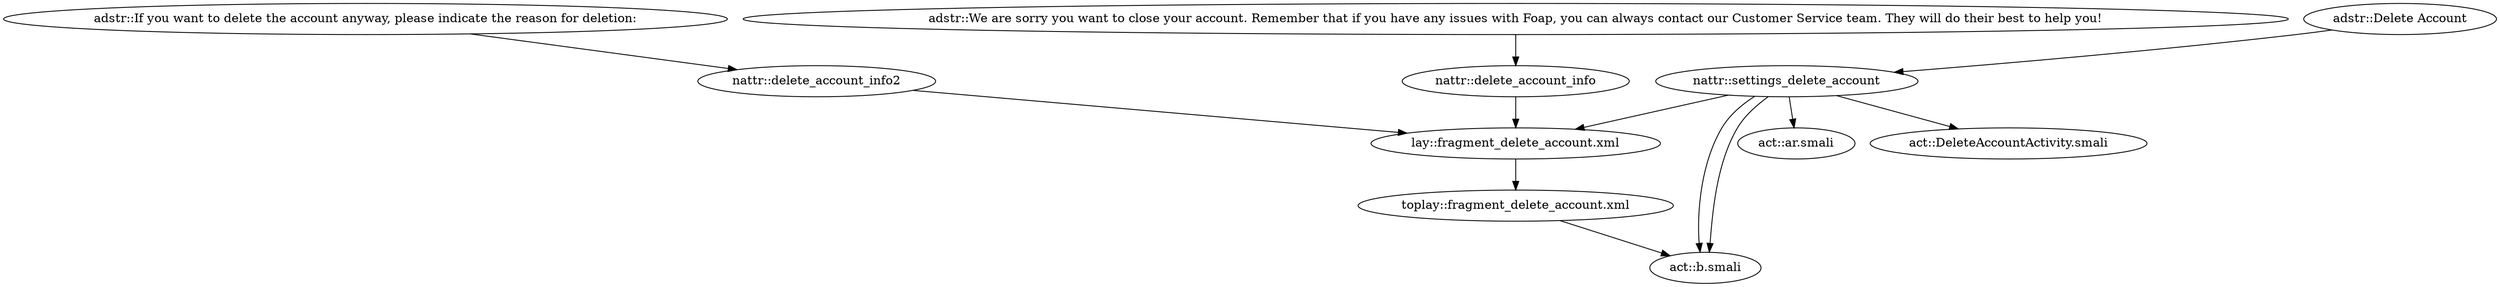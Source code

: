 digraph G {
"adstr::If you want to delete the account anyway, please indicate the reason for deletion:" -> "nattr::delete_account_info2"
"adstr::Delete Account" -> "nattr::settings_delete_account"
"adstr::We are sorry you want to close your account. Remember that if you have any issues with Foap, you can always contact our Customer Service team. They will do their best to help you!" -> "nattr::delete_account_info"
"nattr::delete_account_info2" -> "lay::fragment_delete_account.xml"
"nattr::settings_delete_account" -> "lay::fragment_delete_account.xml"
"nattr::delete_account_info" -> "lay::fragment_delete_account.xml"
"nattr::settings_delete_account" -> "act::b.smali"
"nattr::settings_delete_account" -> "act::b.smali"
"nattr::settings_delete_account" -> "act::ar.smali"
"nattr::settings_delete_account" -> "act::DeleteAccountActivity.smali"
"lay::fragment_delete_account.xml" -> "toplay::fragment_delete_account.xml"
"toplay::fragment_delete_account.xml" -> "act::b.smali"
}
